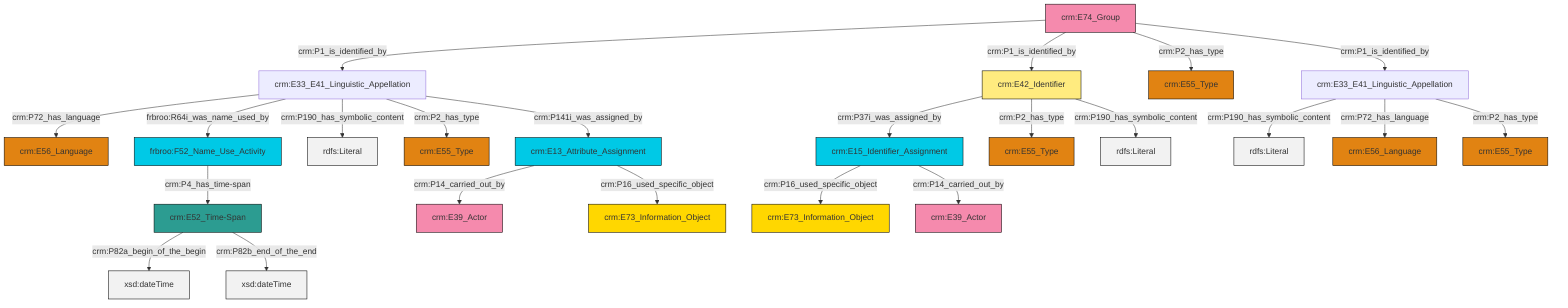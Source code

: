 graph TD
classDef Literal fill:#f2f2f2,stroke:#000000;
classDef CRM_Entity fill:#FFFFFF,stroke:#000000;
classDef Temporal_Entity fill:#00C9E6, stroke:#000000;
classDef Type fill:#E18312, stroke:#000000;
classDef Time-Span fill:#2C9C91, stroke:#000000;
classDef Appellation fill:#FFEB7F, stroke:#000000;
classDef Place fill:#008836, stroke:#000000;
classDef Persistent_Item fill:#B266B2, stroke:#000000;
classDef Conceptual_Object fill:#FFD700, stroke:#000000;
classDef Physical_Thing fill:#D2B48C, stroke:#000000;
classDef Actor fill:#f58aad, stroke:#000000;
classDef PC_Classes fill:#4ce600, stroke:#000000;
classDef Multi fill:#cccccc,stroke:#000000;

0["crm:E33_E41_Linguistic_Appellation"]:::Default -->|crm:P72_has_language| 1["crm:E56_Language"]:::Type
6["crm:E52_Time-Span"]:::Time-Span -->|crm:P82a_begin_of_the_begin| 7[xsd:dateTime]:::Literal
4["crm:E33_E41_Linguistic_Appellation"]:::Default -->|crm:P190_has_symbolic_content| 13[rdfs:Literal]:::Literal
14["crm:E15_Identifier_Assignment"]:::Temporal_Entity -->|crm:P16_used_specific_object| 15["crm:E73_Information_Object"]:::Conceptual_Object
4["crm:E33_E41_Linguistic_Appellation"]:::Default -->|crm:P72_has_language| 19["crm:E56_Language"]:::Type
28["crm:E42_Identifier"]:::Appellation -->|crm:P37i_was_assigned_by| 14["crm:E15_Identifier_Assignment"]:::Temporal_Entity
9["crm:E74_Group"]:::Actor -->|crm:P1_is_identified_by| 0["crm:E33_E41_Linguistic_Appellation"]:::Default
9["crm:E74_Group"]:::Actor -->|crm:P1_is_identified_by| 28["crm:E42_Identifier"]:::Appellation
9["crm:E74_Group"]:::Actor -->|crm:P2_has_type| 2["crm:E55_Type"]:::Type
4["crm:E33_E41_Linguistic_Appellation"]:::Default -->|crm:P2_has_type| 25["crm:E55_Type"]:::Type
23["crm:E13_Attribute_Assignment"]:::Temporal_Entity -->|crm:P14_carried_out_by| 11["crm:E39_Actor"]:::Actor
0["crm:E33_E41_Linguistic_Appellation"]:::Default -->|frbroo:R64i_was_name_used_by| 36["frbroo:F52_Name_Use_Activity"]:::Temporal_Entity
0["crm:E33_E41_Linguistic_Appellation"]:::Default -->|crm:P190_has_symbolic_content| 37[rdfs:Literal]:::Literal
9["crm:E74_Group"]:::Actor -->|crm:P1_is_identified_by| 4["crm:E33_E41_Linguistic_Appellation"]:::Default
23["crm:E13_Attribute_Assignment"]:::Temporal_Entity -->|crm:P16_used_specific_object| 21["crm:E73_Information_Object"]:::Conceptual_Object
6["crm:E52_Time-Span"]:::Time-Span -->|crm:P82b_end_of_the_end| 38[xsd:dateTime]:::Literal
28["crm:E42_Identifier"]:::Appellation -->|crm:P2_has_type| 30["crm:E55_Type"]:::Type
14["crm:E15_Identifier_Assignment"]:::Temporal_Entity -->|crm:P14_carried_out_by| 16["crm:E39_Actor"]:::Actor
0["crm:E33_E41_Linguistic_Appellation"]:::Default -->|crm:P2_has_type| 34["crm:E55_Type"]:::Type
0["crm:E33_E41_Linguistic_Appellation"]:::Default -->|crm:P141i_was_assigned_by| 23["crm:E13_Attribute_Assignment"]:::Temporal_Entity
28["crm:E42_Identifier"]:::Appellation -->|crm:P190_has_symbolic_content| 40[rdfs:Literal]:::Literal
36["frbroo:F52_Name_Use_Activity"]:::Temporal_Entity -->|crm:P4_has_time-span| 6["crm:E52_Time-Span"]:::Time-Span